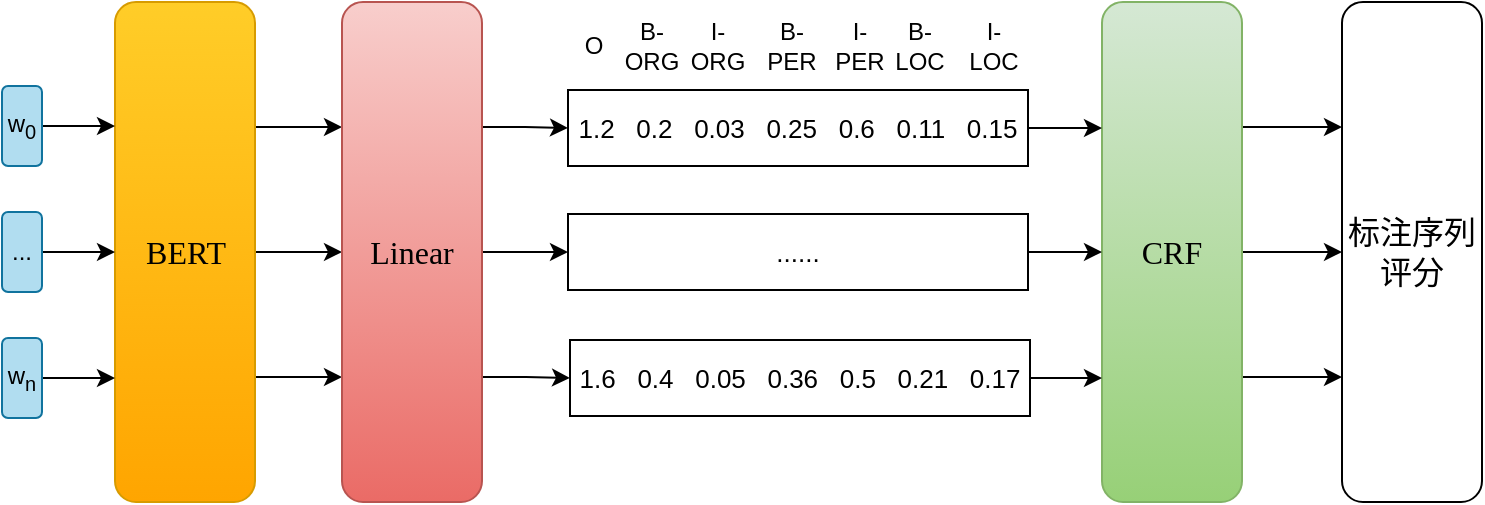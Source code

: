 <mxfile version="25.0.3">
  <diagram name="第 1 页" id="GPTYS8L4tk65NijUTZmw">
    <mxGraphModel dx="1260" dy="652" grid="1" gridSize="10" guides="1" tooltips="1" connect="1" arrows="1" fold="1" page="1" pageScale="1" pageWidth="827" pageHeight="1169" math="0" shadow="0">
      <root>
        <mxCell id="0" />
        <mxCell id="1" parent="0" />
        <mxCell id="ZmE_H13jOqxoJCt8l-HD-14" style="edgeStyle=orthogonalEdgeStyle;rounded=0;orthogonalLoop=1;jettySize=auto;html=1;exitX=1;exitY=0.25;exitDx=0;exitDy=0;entryX=0;entryY=0.25;entryDx=0;entryDy=0;" edge="1" parent="1" source="ZmE_H13jOqxoJCt8l-HD-2" target="ZmE_H13jOqxoJCt8l-HD-13">
          <mxGeometry relative="1" as="geometry" />
        </mxCell>
        <mxCell id="ZmE_H13jOqxoJCt8l-HD-15" style="edgeStyle=orthogonalEdgeStyle;rounded=0;orthogonalLoop=1;jettySize=auto;html=1;exitX=1;exitY=0.75;exitDx=0;exitDy=0;entryX=0;entryY=0.75;entryDx=0;entryDy=0;" edge="1" parent="1" source="ZmE_H13jOqxoJCt8l-HD-2" target="ZmE_H13jOqxoJCt8l-HD-13">
          <mxGeometry relative="1" as="geometry" />
        </mxCell>
        <mxCell id="ZmE_H13jOqxoJCt8l-HD-16" style="edgeStyle=orthogonalEdgeStyle;rounded=0;orthogonalLoop=1;jettySize=auto;html=1;exitX=1;exitY=0.5;exitDx=0;exitDy=0;entryX=0;entryY=0.5;entryDx=0;entryDy=0;" edge="1" parent="1" source="ZmE_H13jOqxoJCt8l-HD-2" target="ZmE_H13jOqxoJCt8l-HD-13">
          <mxGeometry relative="1" as="geometry" />
        </mxCell>
        <mxCell id="ZmE_H13jOqxoJCt8l-HD-2" value="&lt;font face=&quot;Times New Roman&quot; style=&quot;font-size: 16px;&quot;&gt;BERT&lt;/font&gt;" style="rounded=1;whiteSpace=wrap;html=1;fillColor=#ffcd28;strokeColor=#d79b00;gradientColor=#ffa500;" vertex="1" parent="1">
          <mxGeometry x="186.5" y="370" width="70" height="250" as="geometry" />
        </mxCell>
        <mxCell id="ZmE_H13jOqxoJCt8l-HD-17" style="edgeStyle=orthogonalEdgeStyle;rounded=0;orthogonalLoop=1;jettySize=auto;html=1;exitX=1;exitY=0.5;exitDx=0;exitDy=0;entryX=0;entryY=0.25;entryDx=0;entryDy=0;" edge="1" parent="1" source="ZmE_H13jOqxoJCt8l-HD-4" target="ZmE_H13jOqxoJCt8l-HD-2">
          <mxGeometry relative="1" as="geometry" />
        </mxCell>
        <mxCell id="ZmE_H13jOqxoJCt8l-HD-4" value="w&lt;sub&gt;0&lt;/sub&gt;" style="rounded=1;whiteSpace=wrap;html=1;fillColor=#b1ddf0;strokeColor=#10739e;" vertex="1" parent="1">
          <mxGeometry x="130" y="412" width="20" height="40" as="geometry" />
        </mxCell>
        <mxCell id="ZmE_H13jOqxoJCt8l-HD-7" style="edgeStyle=orthogonalEdgeStyle;rounded=0;orthogonalLoop=1;jettySize=auto;html=1;exitX=1;exitY=0.5;exitDx=0;exitDy=0;entryX=0;entryY=0.5;entryDx=0;entryDy=0;" edge="1" parent="1" source="ZmE_H13jOqxoJCt8l-HD-5" target="ZmE_H13jOqxoJCt8l-HD-2">
          <mxGeometry relative="1" as="geometry" />
        </mxCell>
        <mxCell id="ZmE_H13jOqxoJCt8l-HD-5" value="..." style="rounded=1;whiteSpace=wrap;html=1;fillColor=#b1ddf0;strokeColor=#10739e;" vertex="1" parent="1">
          <mxGeometry x="130" y="475" width="20" height="40" as="geometry" />
        </mxCell>
        <mxCell id="ZmE_H13jOqxoJCt8l-HD-18" style="edgeStyle=orthogonalEdgeStyle;rounded=0;orthogonalLoop=1;jettySize=auto;html=1;exitX=1;exitY=0.5;exitDx=0;exitDy=0;entryX=0;entryY=0.75;entryDx=0;entryDy=0;" edge="1" parent="1" source="ZmE_H13jOqxoJCt8l-HD-10" target="ZmE_H13jOqxoJCt8l-HD-2">
          <mxGeometry relative="1" as="geometry" />
        </mxCell>
        <mxCell id="ZmE_H13jOqxoJCt8l-HD-10" value="&lt;font&gt;w&lt;sub style=&quot;&quot;&gt;n&lt;/sub&gt;&lt;/font&gt;" style="rounded=1;whiteSpace=wrap;html=1;fillColor=#b1ddf0;strokeColor=#10739e;" vertex="1" parent="1">
          <mxGeometry x="130" y="538" width="20" height="40" as="geometry" />
        </mxCell>
        <mxCell id="ZmE_H13jOqxoJCt8l-HD-21" style="edgeStyle=orthogonalEdgeStyle;rounded=0;orthogonalLoop=1;jettySize=auto;html=1;exitX=1;exitY=0.25;exitDx=0;exitDy=0;entryX=0;entryY=0.5;entryDx=0;entryDy=0;" edge="1" parent="1" source="ZmE_H13jOqxoJCt8l-HD-13" target="ZmE_H13jOqxoJCt8l-HD-20">
          <mxGeometry relative="1" as="geometry" />
        </mxCell>
        <mxCell id="ZmE_H13jOqxoJCt8l-HD-40" style="edgeStyle=orthogonalEdgeStyle;rounded=0;orthogonalLoop=1;jettySize=auto;html=1;exitX=1;exitY=0.5;exitDx=0;exitDy=0;entryX=0;entryY=0.5;entryDx=0;entryDy=0;" edge="1" parent="1" source="ZmE_H13jOqxoJCt8l-HD-13" target="ZmE_H13jOqxoJCt8l-HD-31">
          <mxGeometry relative="1" as="geometry" />
        </mxCell>
        <mxCell id="ZmE_H13jOqxoJCt8l-HD-42" style="edgeStyle=orthogonalEdgeStyle;rounded=0;orthogonalLoop=1;jettySize=auto;html=1;exitX=1;exitY=0.75;exitDx=0;exitDy=0;entryX=0;entryY=0.5;entryDx=0;entryDy=0;" edge="1" parent="1" source="ZmE_H13jOqxoJCt8l-HD-13" target="ZmE_H13jOqxoJCt8l-HD-41">
          <mxGeometry relative="1" as="geometry" />
        </mxCell>
        <mxCell id="ZmE_H13jOqxoJCt8l-HD-13" value="&lt;font face=&quot;Times New Roman&quot; style=&quot;font-size: 16px;&quot;&gt;Linear&lt;/font&gt;" style="rounded=1;whiteSpace=wrap;html=1;fillColor=#f8cecc;strokeColor=#b85450;gradientColor=#ea6b66;" vertex="1" parent="1">
          <mxGeometry x="300" y="370" width="70" height="250" as="geometry" />
        </mxCell>
        <mxCell id="ZmE_H13jOqxoJCt8l-HD-48" style="edgeStyle=orthogonalEdgeStyle;rounded=0;orthogonalLoop=1;jettySize=auto;html=1;exitX=1;exitY=0.25;exitDx=0;exitDy=0;entryX=0;entryY=0.25;entryDx=0;entryDy=0;" edge="1" parent="1" source="ZmE_H13jOqxoJCt8l-HD-19" target="ZmE_H13jOqxoJCt8l-HD-47">
          <mxGeometry relative="1" as="geometry" />
        </mxCell>
        <mxCell id="ZmE_H13jOqxoJCt8l-HD-49" style="edgeStyle=orthogonalEdgeStyle;rounded=0;orthogonalLoop=1;jettySize=auto;html=1;exitX=1;exitY=0.5;exitDx=0;exitDy=0;entryX=0;entryY=0.5;entryDx=0;entryDy=0;" edge="1" parent="1" source="ZmE_H13jOqxoJCt8l-HD-19" target="ZmE_H13jOqxoJCt8l-HD-47">
          <mxGeometry relative="1" as="geometry" />
        </mxCell>
        <mxCell id="ZmE_H13jOqxoJCt8l-HD-50" style="edgeStyle=orthogonalEdgeStyle;rounded=0;orthogonalLoop=1;jettySize=auto;html=1;exitX=1;exitY=0.75;exitDx=0;exitDy=0;entryX=0;entryY=0.75;entryDx=0;entryDy=0;" edge="1" parent="1" source="ZmE_H13jOqxoJCt8l-HD-19" target="ZmE_H13jOqxoJCt8l-HD-47">
          <mxGeometry relative="1" as="geometry" />
        </mxCell>
        <mxCell id="ZmE_H13jOqxoJCt8l-HD-19" value="&lt;font face=&quot;Times New Roman&quot; style=&quot;font-size: 16px;&quot;&gt;CRF&lt;/font&gt;" style="rounded=1;whiteSpace=wrap;html=1;fillColor=#d5e8d4;strokeColor=#82b366;gradientColor=#97d077;" vertex="1" parent="1">
          <mxGeometry x="680" y="370" width="70" height="250" as="geometry" />
        </mxCell>
        <mxCell id="ZmE_H13jOqxoJCt8l-HD-43" style="edgeStyle=orthogonalEdgeStyle;rounded=0;orthogonalLoop=1;jettySize=auto;html=1;exitX=1;exitY=0.5;exitDx=0;exitDy=0;entryX=0;entryY=0.25;entryDx=0;entryDy=0;" edge="1" parent="1" source="ZmE_H13jOqxoJCt8l-HD-20" target="ZmE_H13jOqxoJCt8l-HD-19">
          <mxGeometry relative="1" as="geometry" />
        </mxCell>
        <mxCell id="ZmE_H13jOqxoJCt8l-HD-20" value="&lt;font style=&quot;font-size: 13px;&quot;&gt;1.2&amp;nbsp; &amp;nbsp;0.2&amp;nbsp; &amp;nbsp;0.03&amp;nbsp; &amp;nbsp;0.25&amp;nbsp; &amp;nbsp;0.6&amp;nbsp; &amp;nbsp;0.11&amp;nbsp; &amp;nbsp;0.15&lt;/font&gt;" style="rounded=0;whiteSpace=wrap;html=1;" vertex="1" parent="1">
          <mxGeometry x="413" y="414" width="230" height="38" as="geometry" />
        </mxCell>
        <mxCell id="ZmE_H13jOqxoJCt8l-HD-22" value="O" style="text;html=1;align=center;verticalAlign=middle;whiteSpace=wrap;rounded=0;rotation=0;" vertex="1" parent="1">
          <mxGeometry x="413" y="380" width="26" height="23" as="geometry" />
        </mxCell>
        <mxCell id="ZmE_H13jOqxoJCt8l-HD-23" value="B-ORG" style="text;html=1;align=center;verticalAlign=middle;whiteSpace=wrap;rounded=0;rotation=0;" vertex="1" parent="1">
          <mxGeometry x="442" y="380" width="26" height="23" as="geometry" />
        </mxCell>
        <mxCell id="ZmE_H13jOqxoJCt8l-HD-24" value="I-ORG" style="text;html=1;align=center;verticalAlign=middle;whiteSpace=wrap;rounded=0;rotation=0;" vertex="1" parent="1">
          <mxGeometry x="475" y="380" width="26" height="23" as="geometry" />
        </mxCell>
        <mxCell id="ZmE_H13jOqxoJCt8l-HD-26" value="B-PER" style="text;html=1;align=center;verticalAlign=middle;whiteSpace=wrap;rounded=0;rotation=0;" vertex="1" parent="1">
          <mxGeometry x="512" y="380" width="26" height="23" as="geometry" />
        </mxCell>
        <mxCell id="ZmE_H13jOqxoJCt8l-HD-27" value="I-PER" style="text;html=1;align=center;verticalAlign=middle;whiteSpace=wrap;rounded=0;rotation=0;" vertex="1" parent="1">
          <mxGeometry x="546" y="380" width="26" height="23" as="geometry" />
        </mxCell>
        <mxCell id="ZmE_H13jOqxoJCt8l-HD-28" value="B-LOC" style="text;html=1;align=center;verticalAlign=middle;whiteSpace=wrap;rounded=0;rotation=0;" vertex="1" parent="1">
          <mxGeometry x="576" y="380" width="26" height="23" as="geometry" />
        </mxCell>
        <mxCell id="ZmE_H13jOqxoJCt8l-HD-29" value="I-LOC" style="text;html=1;align=center;verticalAlign=middle;whiteSpace=wrap;rounded=0;rotation=0;" vertex="1" parent="1">
          <mxGeometry x="613" y="380" width="26" height="23" as="geometry" />
        </mxCell>
        <mxCell id="ZmE_H13jOqxoJCt8l-HD-44" style="edgeStyle=orthogonalEdgeStyle;rounded=0;orthogonalLoop=1;jettySize=auto;html=1;exitX=1;exitY=0.5;exitDx=0;exitDy=0;entryX=0;entryY=0.5;entryDx=0;entryDy=0;" edge="1" parent="1" source="ZmE_H13jOqxoJCt8l-HD-31" target="ZmE_H13jOqxoJCt8l-HD-19">
          <mxGeometry relative="1" as="geometry" />
        </mxCell>
        <mxCell id="ZmE_H13jOqxoJCt8l-HD-31" value="&lt;font style=&quot;font-size: 13px;&quot;&gt;......&lt;/font&gt;" style="rounded=0;whiteSpace=wrap;html=1;" vertex="1" parent="1">
          <mxGeometry x="413" y="476" width="230" height="38" as="geometry" />
        </mxCell>
        <mxCell id="ZmE_H13jOqxoJCt8l-HD-45" style="edgeStyle=orthogonalEdgeStyle;rounded=0;orthogonalLoop=1;jettySize=auto;html=1;exitX=1;exitY=0.5;exitDx=0;exitDy=0;entryX=0;entryY=0.75;entryDx=0;entryDy=0;" edge="1" parent="1" source="ZmE_H13jOqxoJCt8l-HD-41" target="ZmE_H13jOqxoJCt8l-HD-19">
          <mxGeometry relative="1" as="geometry" />
        </mxCell>
        <mxCell id="ZmE_H13jOqxoJCt8l-HD-41" value="&lt;font style=&quot;font-size: 13px;&quot;&gt;1.6&amp;nbsp; &amp;nbsp;0.4&amp;nbsp; &amp;nbsp;0.05&amp;nbsp; &amp;nbsp;0.36&amp;nbsp; &amp;nbsp;0.5&amp;nbsp; &amp;nbsp;0.21&amp;nbsp; &amp;nbsp;0.17&lt;/font&gt;" style="rounded=0;whiteSpace=wrap;html=1;" vertex="1" parent="1">
          <mxGeometry x="414" y="539" width="230" height="38" as="geometry" />
        </mxCell>
        <mxCell id="ZmE_H13jOqxoJCt8l-HD-47" value="&lt;font face=&quot;Times New Roman&quot; style=&quot;font-size: 16px;&quot;&gt;标注序列评分&lt;/font&gt;" style="rounded=1;whiteSpace=wrap;html=1;" vertex="1" parent="1">
          <mxGeometry x="800" y="370" width="70" height="250" as="geometry" />
        </mxCell>
      </root>
    </mxGraphModel>
  </diagram>
</mxfile>
